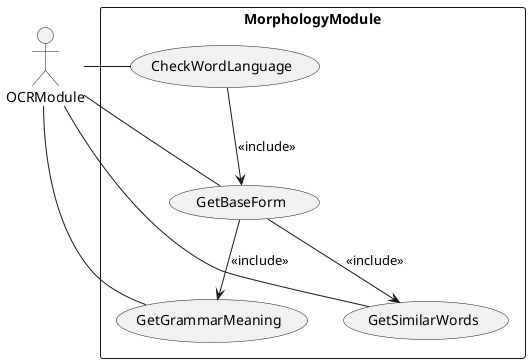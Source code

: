 @startuml
actor OCRModule

rectangle "MorphologyModule" {
 

    OCRModule - (CheckWordLanguage)
    OCRModule - (GetBaseForm)
    OCRModule - (GetGrammarMeaning)
    OCRModule - (GetSimilarWords)

    (CheckWordLanguage) -down-> (GetBaseForm): <<include>>
    (GetBaseForm) -down-> (GetGrammarMeaning): <<include>>
    (GetBaseForm) -down-> (GetSimilarWords): <<include>>
}



@enduml
